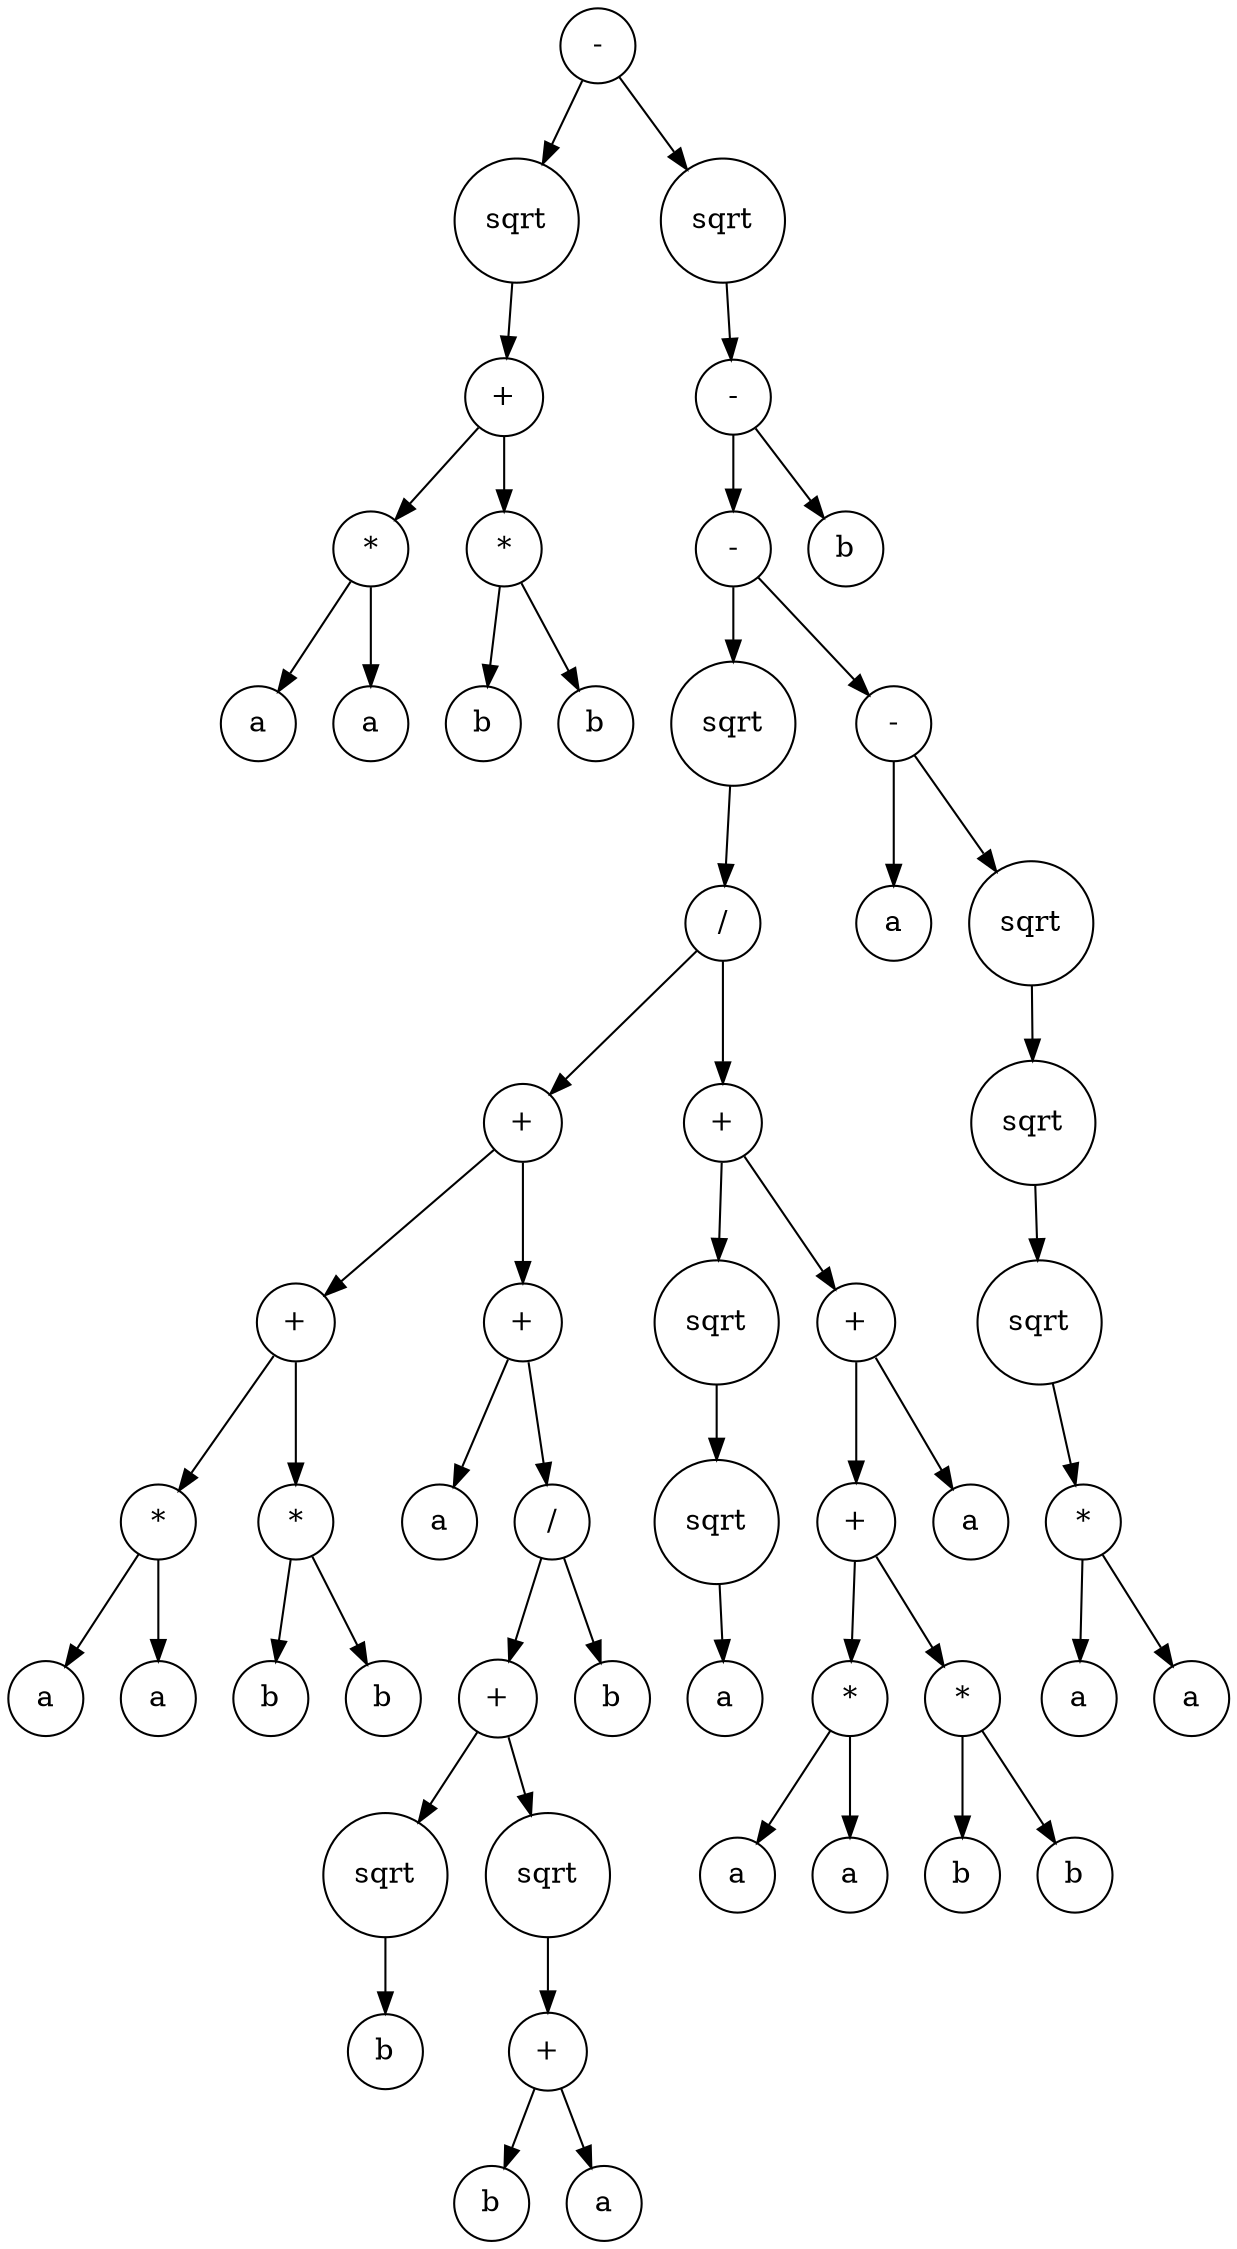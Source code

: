 digraph g {
graph [ordering=out];
node [shape=circle];
n[label = "-"];
n0[label = "sqrt"];
n00[label = "+"];
n000[label = "*"];
n0000[label = "a"];
n000 -> n0000;
n0001[label = "a"];
n000 -> n0001;
n00 -> n000;
n001[label = "*"];
n0010[label = "b"];
n001 -> n0010;
n0011[label = "b"];
n001 -> n0011;
n00 -> n001;
n0 -> n00;
n -> n0;
n1[label = "sqrt"];
n10[label = "-"];
n100[label = "-"];
n1000[label = "sqrt"];
n10000[label = "/"];
n100000[label = "+"];
n1000000[label = "+"];
n10000000[label = "*"];
n100000000[label = "a"];
n10000000 -> n100000000;
n100000001[label = "a"];
n10000000 -> n100000001;
n1000000 -> n10000000;
n10000001[label = "*"];
n100000010[label = "b"];
n10000001 -> n100000010;
n100000011[label = "b"];
n10000001 -> n100000011;
n1000000 -> n10000001;
n100000 -> n1000000;
n1000001[label = "+"];
n10000010[label = "a"];
n1000001 -> n10000010;
n10000011[label = "/"];
n100000110[label = "+"];
n1000001100[label = "sqrt"];
n10000011000[label = "b"];
n1000001100 -> n10000011000;
n100000110 -> n1000001100;
n1000001101[label = "sqrt"];
n10000011010[label = "+"];
n100000110100[label = "b"];
n10000011010 -> n100000110100;
n100000110101[label = "a"];
n10000011010 -> n100000110101;
n1000001101 -> n10000011010;
n100000110 -> n1000001101;
n10000011 -> n100000110;
n100000111[label = "b"];
n10000011 -> n100000111;
n1000001 -> n10000011;
n100000 -> n1000001;
n10000 -> n100000;
n100001[label = "+"];
n1000010[label = "sqrt"];
n10000100[label = "sqrt"];
n100001000[label = "a"];
n10000100 -> n100001000;
n1000010 -> n10000100;
n100001 -> n1000010;
n1000011[label = "+"];
n10000110[label = "+"];
n100001100[label = "*"];
n1000011000[label = "a"];
n100001100 -> n1000011000;
n1000011001[label = "a"];
n100001100 -> n1000011001;
n10000110 -> n100001100;
n100001101[label = "*"];
n1000011010[label = "b"];
n100001101 -> n1000011010;
n1000011011[label = "b"];
n100001101 -> n1000011011;
n10000110 -> n100001101;
n1000011 -> n10000110;
n10000111[label = "a"];
n1000011 -> n10000111;
n100001 -> n1000011;
n10000 -> n100001;
n1000 -> n10000;
n100 -> n1000;
n1001[label = "-"];
n10010[label = "a"];
n1001 -> n10010;
n10011[label = "sqrt"];
n100110[label = "sqrt"];
n1001100[label = "sqrt"];
n10011000[label = "*"];
n100110000[label = "a"];
n10011000 -> n100110000;
n100110001[label = "a"];
n10011000 -> n100110001;
n1001100 -> n10011000;
n100110 -> n1001100;
n10011 -> n100110;
n1001 -> n10011;
n100 -> n1001;
n10 -> n100;
n101[label = "b"];
n10 -> n101;
n1 -> n10;
n -> n1;
}
